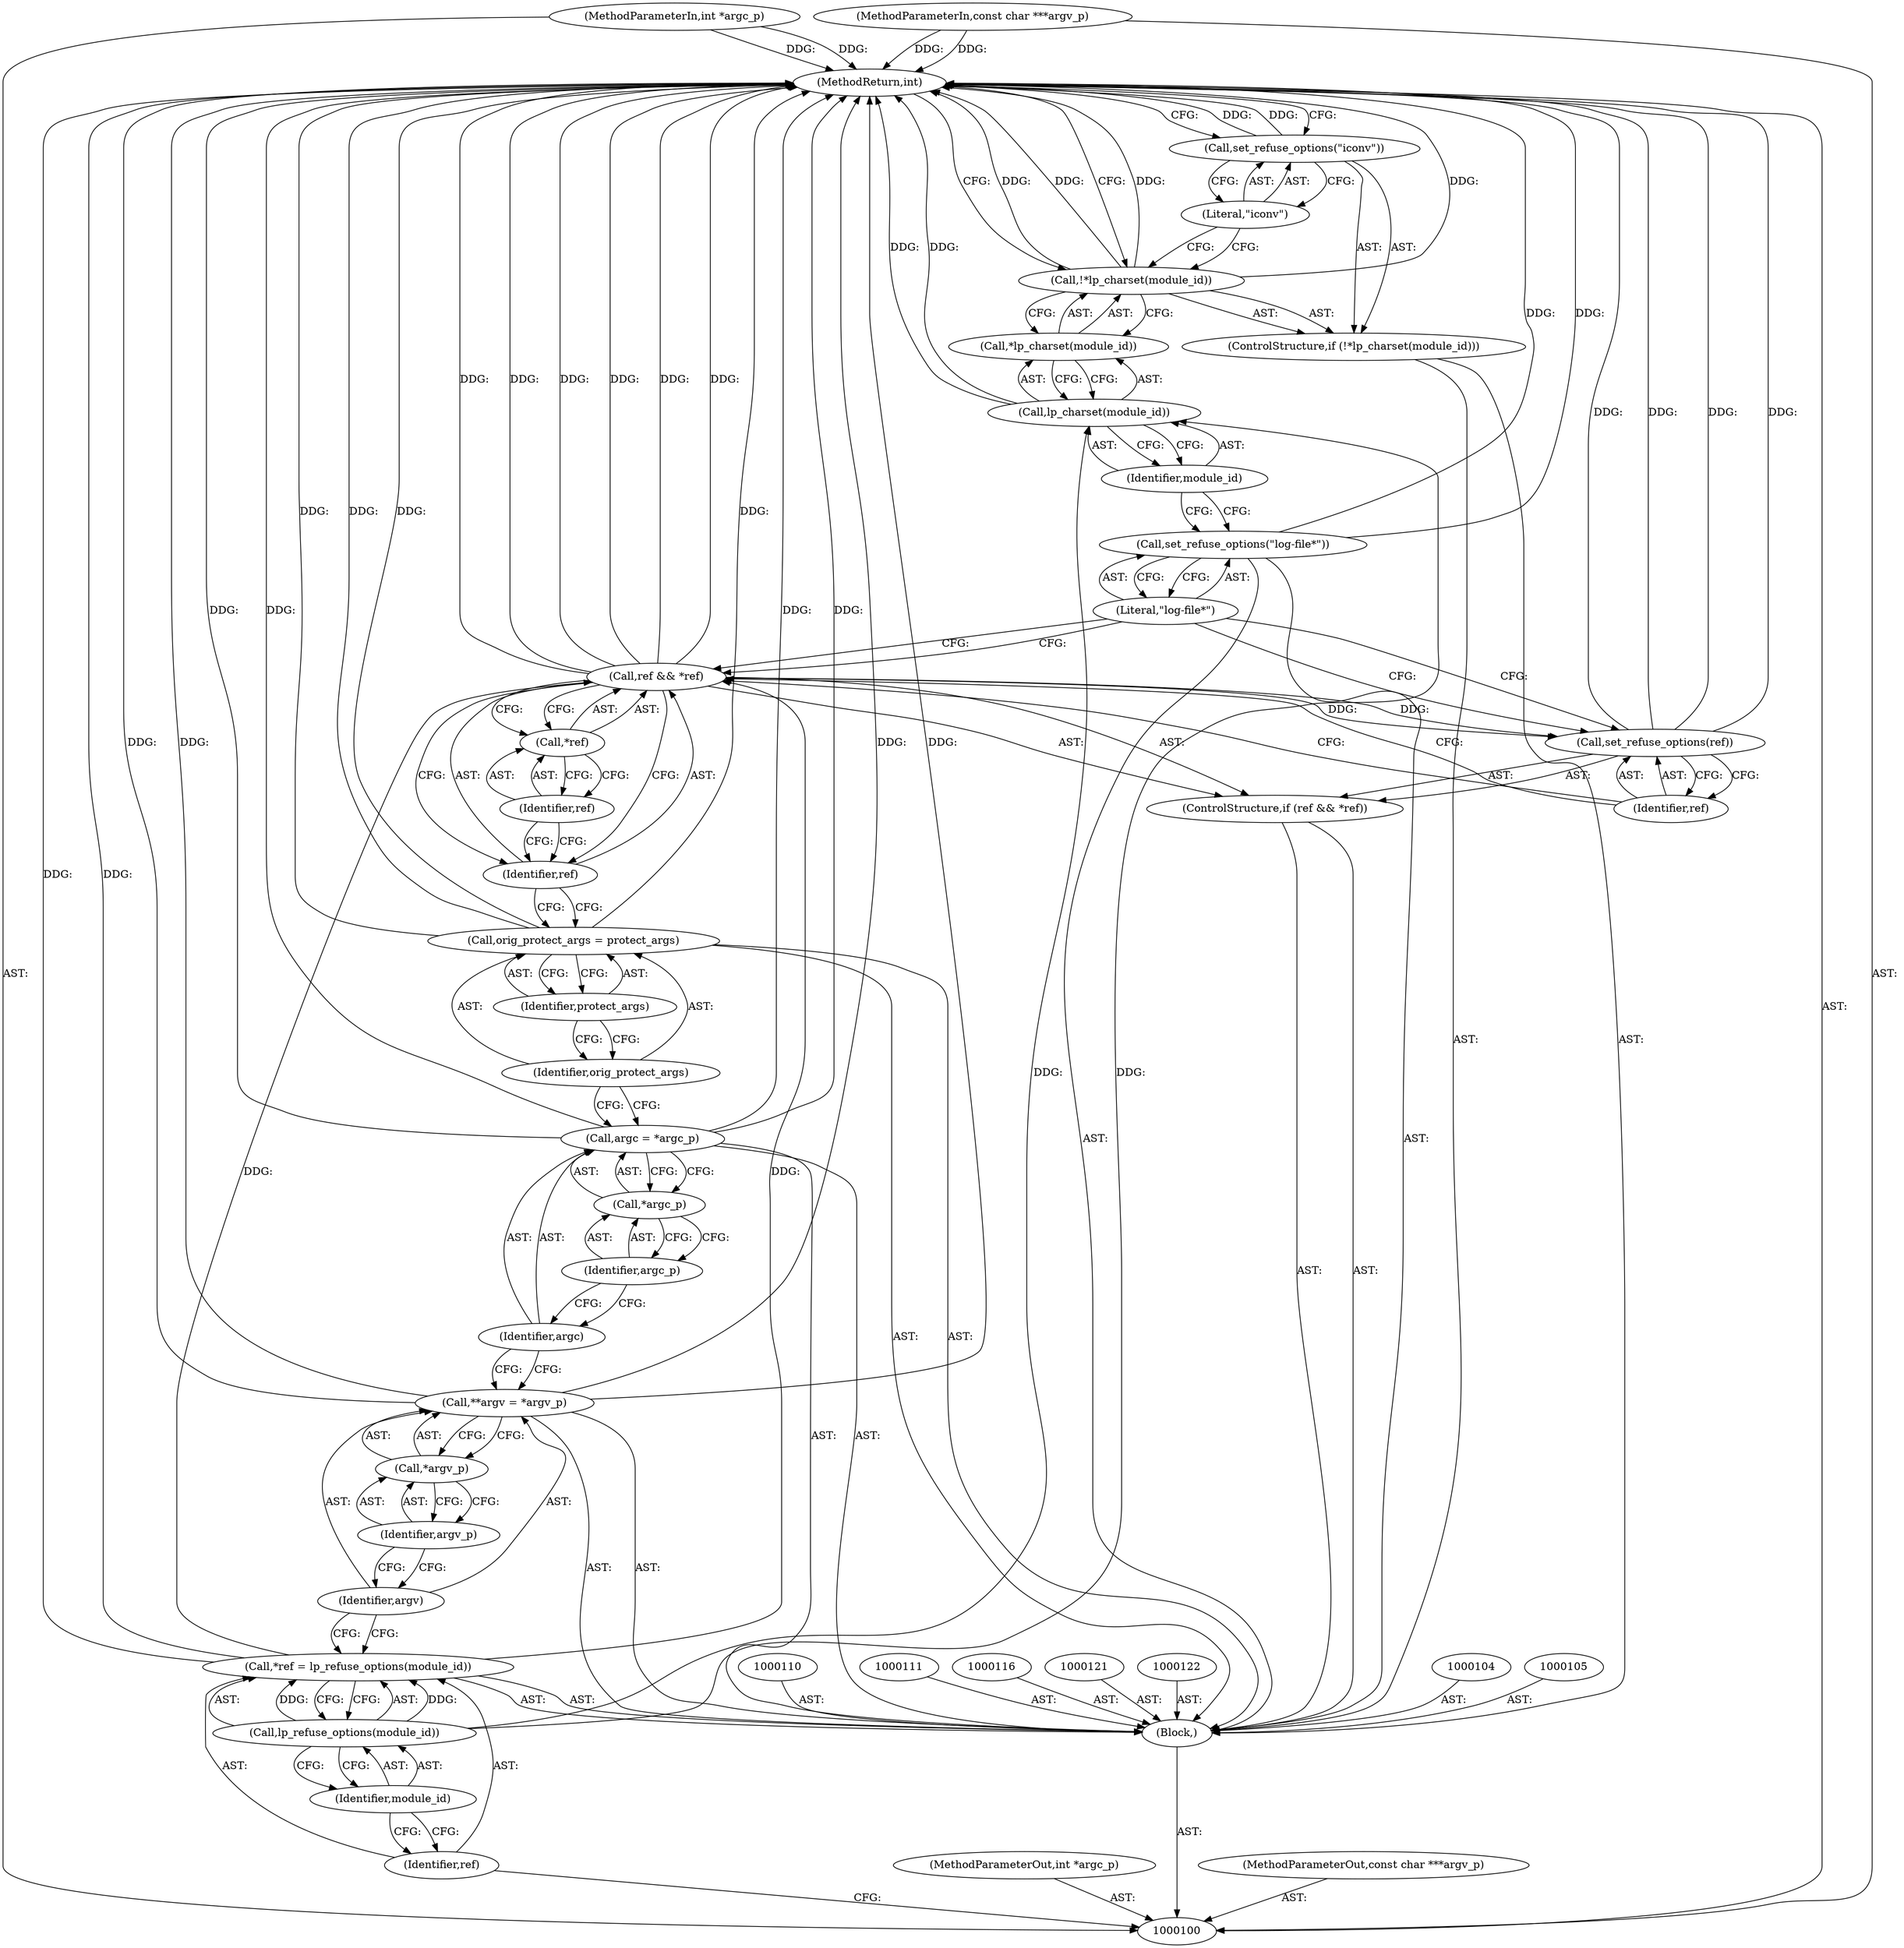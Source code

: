 digraph "0_samba_7706303828fcde524222babb2833864a4bd09e07" {
"1000142" [label="(MethodReturn,int)"];
"1000101" [label="(MethodParameterIn,int *argc_p)"];
"1000183" [label="(MethodParameterOut,int *argc_p)"];
"1000102" [label="(MethodParameterIn,const char ***argv_p)"];
"1000184" [label="(MethodParameterOut,const char ***argv_p)"];
"1000127" [label="(Call,ref && *ref)"];
"1000128" [label="(Identifier,ref)"];
"1000129" [label="(Call,*ref)"];
"1000130" [label="(Identifier,ref)"];
"1000126" [label="(ControlStructure,if (ref && *ref))"];
"1000131" [label="(Call,set_refuse_options(ref))"];
"1000132" [label="(Identifier,ref)"];
"1000133" [label="(Call,set_refuse_options(\"log-file*\"))"];
"1000134" [label="(Literal,\"log-file*\")"];
"1000139" [label="(Identifier,module_id)"];
"1000135" [label="(ControlStructure,if (!*lp_charset(module_id)))"];
"1000136" [label="(Call,!*lp_charset(module_id))"];
"1000137" [label="(Call,*lp_charset(module_id))"];
"1000138" [label="(Call,lp_charset(module_id))"];
"1000141" [label="(Literal,\"iconv\")"];
"1000140" [label="(Call,set_refuse_options(\"iconv\"))"];
"1000103" [label="(Block,)"];
"1000108" [label="(Call,lp_refuse_options(module_id))"];
"1000109" [label="(Identifier,module_id)"];
"1000106" [label="(Call,*ref = lp_refuse_options(module_id))"];
"1000107" [label="(Identifier,ref)"];
"1000112" [label="(Call,**argv = *argv_p)"];
"1000113" [label="(Identifier,argv)"];
"1000114" [label="(Call,*argv_p)"];
"1000115" [label="(Identifier,argv_p)"];
"1000117" [label="(Call,argc = *argc_p)"];
"1000118" [label="(Identifier,argc)"];
"1000119" [label="(Call,*argc_p)"];
"1000120" [label="(Identifier,argc_p)"];
"1000123" [label="(Call,orig_protect_args = protect_args)"];
"1000124" [label="(Identifier,orig_protect_args)"];
"1000125" [label="(Identifier,protect_args)"];
"1000142" -> "1000100"  [label="AST: "];
"1000142" -> "1000140"  [label="CFG: "];
"1000142" -> "1000136"  [label="CFG: "];
"1000123" -> "1000142"  [label="DDG: "];
"1000123" -> "1000142"  [label="DDG: "];
"1000106" -> "1000142"  [label="DDG: "];
"1000112" -> "1000142"  [label="DDG: "];
"1000112" -> "1000142"  [label="DDG: "];
"1000140" -> "1000142"  [label="DDG: "];
"1000127" -> "1000142"  [label="DDG: "];
"1000127" -> "1000142"  [label="DDG: "];
"1000127" -> "1000142"  [label="DDG: "];
"1000117" -> "1000142"  [label="DDG: "];
"1000117" -> "1000142"  [label="DDG: "];
"1000136" -> "1000142"  [label="DDG: "];
"1000136" -> "1000142"  [label="DDG: "];
"1000131" -> "1000142"  [label="DDG: "];
"1000131" -> "1000142"  [label="DDG: "];
"1000138" -> "1000142"  [label="DDG: "];
"1000133" -> "1000142"  [label="DDG: "];
"1000102" -> "1000142"  [label="DDG: "];
"1000101" -> "1000142"  [label="DDG: "];
"1000101" -> "1000100"  [label="AST: "];
"1000101" -> "1000142"  [label="DDG: "];
"1000183" -> "1000100"  [label="AST: "];
"1000102" -> "1000100"  [label="AST: "];
"1000102" -> "1000142"  [label="DDG: "];
"1000184" -> "1000100"  [label="AST: "];
"1000127" -> "1000126"  [label="AST: "];
"1000127" -> "1000128"  [label="CFG: "];
"1000127" -> "1000129"  [label="CFG: "];
"1000128" -> "1000127"  [label="AST: "];
"1000129" -> "1000127"  [label="AST: "];
"1000132" -> "1000127"  [label="CFG: "];
"1000134" -> "1000127"  [label="CFG: "];
"1000127" -> "1000142"  [label="DDG: "];
"1000127" -> "1000142"  [label="DDG: "];
"1000127" -> "1000142"  [label="DDG: "];
"1000106" -> "1000127"  [label="DDG: "];
"1000127" -> "1000131"  [label="DDG: "];
"1000128" -> "1000127"  [label="AST: "];
"1000128" -> "1000123"  [label="CFG: "];
"1000130" -> "1000128"  [label="CFG: "];
"1000127" -> "1000128"  [label="CFG: "];
"1000129" -> "1000127"  [label="AST: "];
"1000129" -> "1000130"  [label="CFG: "];
"1000130" -> "1000129"  [label="AST: "];
"1000127" -> "1000129"  [label="CFG: "];
"1000130" -> "1000129"  [label="AST: "];
"1000130" -> "1000128"  [label="CFG: "];
"1000129" -> "1000130"  [label="CFG: "];
"1000126" -> "1000103"  [label="AST: "];
"1000127" -> "1000126"  [label="AST: "];
"1000131" -> "1000126"  [label="AST: "];
"1000131" -> "1000126"  [label="AST: "];
"1000131" -> "1000132"  [label="CFG: "];
"1000132" -> "1000131"  [label="AST: "];
"1000134" -> "1000131"  [label="CFG: "];
"1000131" -> "1000142"  [label="DDG: "];
"1000131" -> "1000142"  [label="DDG: "];
"1000127" -> "1000131"  [label="DDG: "];
"1000132" -> "1000131"  [label="AST: "];
"1000132" -> "1000127"  [label="CFG: "];
"1000131" -> "1000132"  [label="CFG: "];
"1000133" -> "1000103"  [label="AST: "];
"1000133" -> "1000134"  [label="CFG: "];
"1000134" -> "1000133"  [label="AST: "];
"1000139" -> "1000133"  [label="CFG: "];
"1000133" -> "1000142"  [label="DDG: "];
"1000134" -> "1000133"  [label="AST: "];
"1000134" -> "1000131"  [label="CFG: "];
"1000134" -> "1000127"  [label="CFG: "];
"1000133" -> "1000134"  [label="CFG: "];
"1000139" -> "1000138"  [label="AST: "];
"1000139" -> "1000133"  [label="CFG: "];
"1000138" -> "1000139"  [label="CFG: "];
"1000135" -> "1000103"  [label="AST: "];
"1000136" -> "1000135"  [label="AST: "];
"1000140" -> "1000135"  [label="AST: "];
"1000136" -> "1000135"  [label="AST: "];
"1000136" -> "1000137"  [label="CFG: "];
"1000137" -> "1000136"  [label="AST: "];
"1000141" -> "1000136"  [label="CFG: "];
"1000142" -> "1000136"  [label="CFG: "];
"1000136" -> "1000142"  [label="DDG: "];
"1000136" -> "1000142"  [label="DDG: "];
"1000137" -> "1000136"  [label="AST: "];
"1000137" -> "1000138"  [label="CFG: "];
"1000138" -> "1000137"  [label="AST: "];
"1000136" -> "1000137"  [label="CFG: "];
"1000138" -> "1000137"  [label="AST: "];
"1000138" -> "1000139"  [label="CFG: "];
"1000139" -> "1000138"  [label="AST: "];
"1000137" -> "1000138"  [label="CFG: "];
"1000138" -> "1000142"  [label="DDG: "];
"1000108" -> "1000138"  [label="DDG: "];
"1000141" -> "1000140"  [label="AST: "];
"1000141" -> "1000136"  [label="CFG: "];
"1000140" -> "1000141"  [label="CFG: "];
"1000140" -> "1000135"  [label="AST: "];
"1000140" -> "1000141"  [label="CFG: "];
"1000141" -> "1000140"  [label="AST: "];
"1000142" -> "1000140"  [label="CFG: "];
"1000140" -> "1000142"  [label="DDG: "];
"1000103" -> "1000100"  [label="AST: "];
"1000104" -> "1000103"  [label="AST: "];
"1000105" -> "1000103"  [label="AST: "];
"1000106" -> "1000103"  [label="AST: "];
"1000110" -> "1000103"  [label="AST: "];
"1000111" -> "1000103"  [label="AST: "];
"1000112" -> "1000103"  [label="AST: "];
"1000116" -> "1000103"  [label="AST: "];
"1000117" -> "1000103"  [label="AST: "];
"1000121" -> "1000103"  [label="AST: "];
"1000122" -> "1000103"  [label="AST: "];
"1000123" -> "1000103"  [label="AST: "];
"1000126" -> "1000103"  [label="AST: "];
"1000133" -> "1000103"  [label="AST: "];
"1000135" -> "1000103"  [label="AST: "];
"1000108" -> "1000106"  [label="AST: "];
"1000108" -> "1000109"  [label="CFG: "];
"1000109" -> "1000108"  [label="AST: "];
"1000106" -> "1000108"  [label="CFG: "];
"1000108" -> "1000106"  [label="DDG: "];
"1000108" -> "1000138"  [label="DDG: "];
"1000109" -> "1000108"  [label="AST: "];
"1000109" -> "1000107"  [label="CFG: "];
"1000108" -> "1000109"  [label="CFG: "];
"1000106" -> "1000103"  [label="AST: "];
"1000106" -> "1000108"  [label="CFG: "];
"1000107" -> "1000106"  [label="AST: "];
"1000108" -> "1000106"  [label="AST: "];
"1000113" -> "1000106"  [label="CFG: "];
"1000106" -> "1000142"  [label="DDG: "];
"1000108" -> "1000106"  [label="DDG: "];
"1000106" -> "1000127"  [label="DDG: "];
"1000107" -> "1000106"  [label="AST: "];
"1000107" -> "1000100"  [label="CFG: "];
"1000109" -> "1000107"  [label="CFG: "];
"1000112" -> "1000103"  [label="AST: "];
"1000112" -> "1000114"  [label="CFG: "];
"1000113" -> "1000112"  [label="AST: "];
"1000114" -> "1000112"  [label="AST: "];
"1000118" -> "1000112"  [label="CFG: "];
"1000112" -> "1000142"  [label="DDG: "];
"1000112" -> "1000142"  [label="DDG: "];
"1000113" -> "1000112"  [label="AST: "];
"1000113" -> "1000106"  [label="CFG: "];
"1000115" -> "1000113"  [label="CFG: "];
"1000114" -> "1000112"  [label="AST: "];
"1000114" -> "1000115"  [label="CFG: "];
"1000115" -> "1000114"  [label="AST: "];
"1000112" -> "1000114"  [label="CFG: "];
"1000115" -> "1000114"  [label="AST: "];
"1000115" -> "1000113"  [label="CFG: "];
"1000114" -> "1000115"  [label="CFG: "];
"1000117" -> "1000103"  [label="AST: "];
"1000117" -> "1000119"  [label="CFG: "];
"1000118" -> "1000117"  [label="AST: "];
"1000119" -> "1000117"  [label="AST: "];
"1000124" -> "1000117"  [label="CFG: "];
"1000117" -> "1000142"  [label="DDG: "];
"1000117" -> "1000142"  [label="DDG: "];
"1000118" -> "1000117"  [label="AST: "];
"1000118" -> "1000112"  [label="CFG: "];
"1000120" -> "1000118"  [label="CFG: "];
"1000119" -> "1000117"  [label="AST: "];
"1000119" -> "1000120"  [label="CFG: "];
"1000120" -> "1000119"  [label="AST: "];
"1000117" -> "1000119"  [label="CFG: "];
"1000120" -> "1000119"  [label="AST: "];
"1000120" -> "1000118"  [label="CFG: "];
"1000119" -> "1000120"  [label="CFG: "];
"1000123" -> "1000103"  [label="AST: "];
"1000123" -> "1000125"  [label="CFG: "];
"1000124" -> "1000123"  [label="AST: "];
"1000125" -> "1000123"  [label="AST: "];
"1000128" -> "1000123"  [label="CFG: "];
"1000123" -> "1000142"  [label="DDG: "];
"1000123" -> "1000142"  [label="DDG: "];
"1000124" -> "1000123"  [label="AST: "];
"1000124" -> "1000117"  [label="CFG: "];
"1000125" -> "1000124"  [label="CFG: "];
"1000125" -> "1000123"  [label="AST: "];
"1000125" -> "1000124"  [label="CFG: "];
"1000123" -> "1000125"  [label="CFG: "];
}
